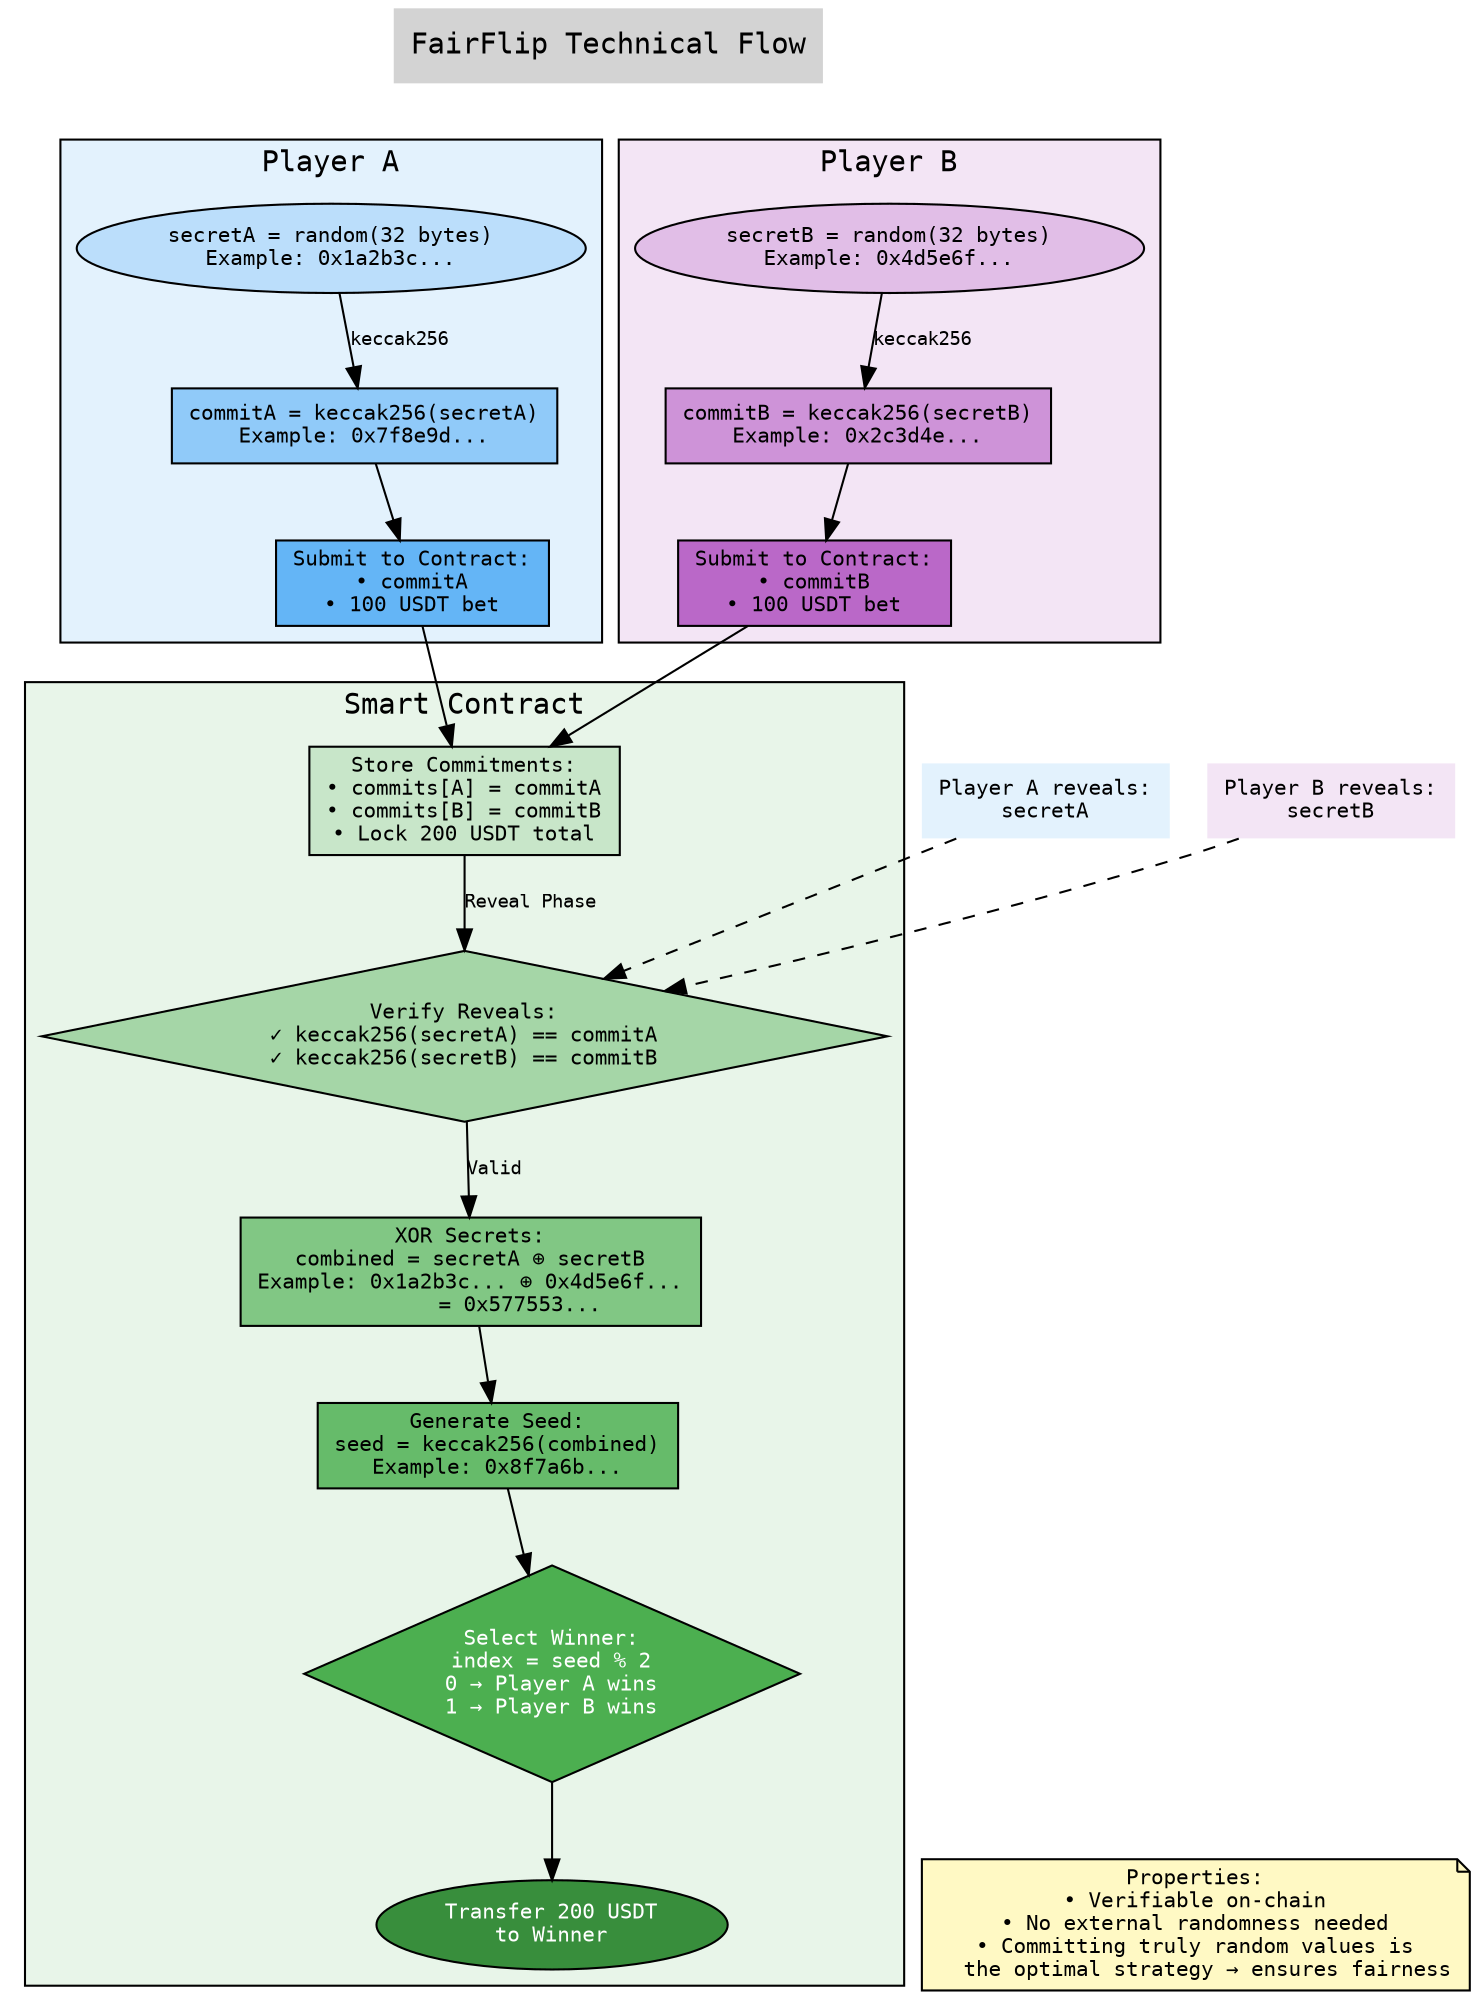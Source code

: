digraph FairFlipCrypto {
    // Settings
    rankdir=TB;
    bgcolor="white";
    fontname="Courier";
    node [shape=box, style="filled", fontname="Courier", fontsize=10];
    edge [fontname="Courier", fontsize=9];
    
    // Title
    title [label="FairFlip Technical Flow", shape=none, fontsize=14, fontweight=bold];
    
    // Player A flow
    subgraph cluster_playerA {
        label="Player A";
        style=filled;
        fillcolor="#E3F2FD";
        
        secretA [label="secretA = random(32 bytes)\nExample: 0x1a2b3c...", shape=ellipse, fillcolor="#BBDEFB"];
        commitA [label="commitA = keccak256(secretA)\nExample: 0x7f8e9d...", fillcolor="#90CAF9"];
        submitA [label="Submit to Contract:\n• commitA\n• 100 USDT bet", fillcolor="#64B5F6"];
    }
    
    // Player B flow
    subgraph cluster_playerB {
        label="Player B";
        style=filled;
        fillcolor="#F3E5F5";
        
        secretB [label="secretB = random(32 bytes)\nExample: 0x4d5e6f...", shape=ellipse, fillcolor="#E1BEE7"];
        commitB [label="commitB = keccak256(secretB)\nExample: 0x2c3d4e...", fillcolor="#CE93D8"];
        submitB [label="Submit to Contract:\n• commitB\n• 100 USDT bet", fillcolor="#BA68C8"];
    }
    
    // Contract processing
    subgraph cluster_contract {
        label="Smart Contract";
        style=filled;
        fillcolor="#E8F5E9";
        fontweight=bold;
        
        store [label="Store Commitments:\n• commits[A] = commitA\n• commits[B] = commitB\n• Lock 200 USDT total", fillcolor="#C8E6C9"];
        
        verify [label="Verify Reveals:\n✓ keccak256(secretA) == commitA\n✓ keccak256(secretB) == commitB", shape=diamond, fillcolor="#A5D6A7"];
        
        xor [label="XOR Secrets:\ncombined = secretA ⊕ secretB\nExample: 0x1a2b3c... ⊕ 0x4d5e6f...\n        = 0x577553...", fillcolor="#81C784"];
        
        hash [label="Generate Seed:\nseed = keccak256(combined)\nExample: 0x8f7a6b...", fillcolor="#66BB6A"];
        
        winner [label="Select Winner:\nindex = seed % 2\n0 → Player A wins\n1 → Player B wins", shape=diamond, fillcolor="#4CAF50", fontcolor="white"];
        
        payout [label="Transfer 200 USDT\nto Winner", shape=ellipse, fillcolor="#388E3C", fontcolor="white"];
    }
    
    // Flow
    title -> secretA [style=invis];
    title -> secretB [style=invis];
    
    secretA -> commitA [label="keccak256"];
    commitA -> submitA;
    
    secretB -> commitB [label="keccak256"];
    commitB -> submitB;
    
    submitA -> store;
    submitB -> store;
    
    store -> verify [label="Reveal Phase"];
    verify -> xor [label="Valid"];
    xor -> hash;
    hash -> winner;
    winner -> payout;
    
    // Reveal inputs
    revealA [label="Player A reveals:\nsecretA", shape=none, fillcolor="#E3F2FD"];
    revealB [label="Player B reveals:\nsecretB", shape=none, fillcolor="#F3E5F5"];
    
    revealA -> verify [style=dashed];
    revealB -> verify [style=dashed];
    
    // Properties box
    properties [label="Properties:\n• Verifiable on-chain\n• No external randomness needed\n• Committing truly random values is\n  the optimal strategy → ensures fairness", shape=note, fillcolor="#FFF9C4"];
    
    winner -> properties [style=invis];
}